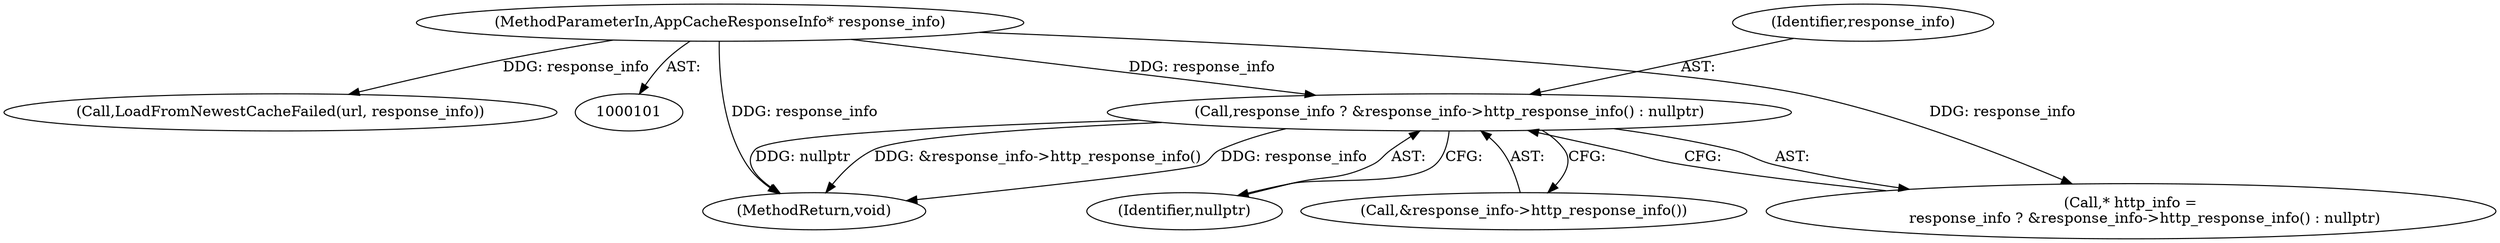 digraph "0_Chrome_04aaacb936a08d70862d6d9d7e8354721ae46be8_30@pointer" {
"1000108" [label="(Call,response_info ? &response_info->http_response_info() : nullptr)"];
"1000102" [label="(MethodParameterIn,AppCacheResponseInfo* response_info)"];
"1000199" [label="(MethodReturn,void)"];
"1000109" [label="(Identifier,response_info)"];
"1000112" [label="(Identifier,nullptr)"];
"1000108" [label="(Call,response_info ? &response_info->http_response_info() : nullptr)"];
"1000106" [label="(Call,* http_info =\n      response_info ? &response_info->http_response_info() : nullptr)"];
"1000110" [label="(Call,&response_info->http_response_info())"];
"1000152" [label="(Call,LoadFromNewestCacheFailed(url, response_info))"];
"1000102" [label="(MethodParameterIn,AppCacheResponseInfo* response_info)"];
"1000108" -> "1000106"  [label="AST: "];
"1000108" -> "1000110"  [label="CFG: "];
"1000108" -> "1000112"  [label="CFG: "];
"1000109" -> "1000108"  [label="AST: "];
"1000110" -> "1000108"  [label="AST: "];
"1000112" -> "1000108"  [label="AST: "];
"1000106" -> "1000108"  [label="CFG: "];
"1000108" -> "1000199"  [label="DDG: nullptr"];
"1000108" -> "1000199"  [label="DDG: &response_info->http_response_info()"];
"1000108" -> "1000199"  [label="DDG: response_info"];
"1000102" -> "1000108"  [label="DDG: response_info"];
"1000102" -> "1000101"  [label="AST: "];
"1000102" -> "1000199"  [label="DDG: response_info"];
"1000102" -> "1000106"  [label="DDG: response_info"];
"1000102" -> "1000152"  [label="DDG: response_info"];
}

